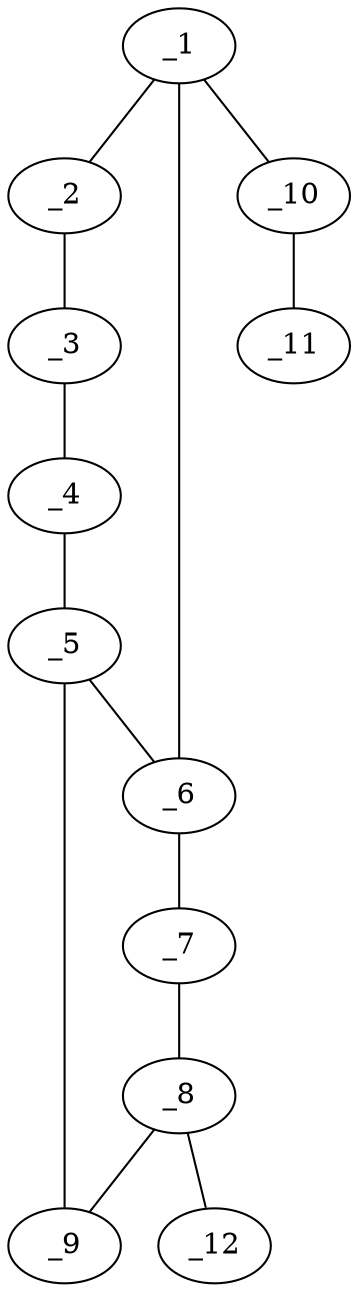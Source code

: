 graph molid615123 {
	_1	 [charge=0,
		chem=1,
		symbol="C  ",
		x="2.866",
		y="0.25"];
	_2	 [charge=0,
		chem=1,
		symbol="C  ",
		x=2,
		y="-0.25"];
	_1 -- _2	 [valence=2];
	_6	 [charge=0,
		chem=1,
		symbol="C  ",
		x="3.7321",
		y="-0.25"];
	_1 -- _6	 [valence=1];
	_10	 [charge=0,
		chem=2,
		symbol="O  ",
		x="2.866",
		y="1.25"];
	_1 -- _10	 [valence=1];
	_3	 [charge=0,
		chem=4,
		symbol="N  ",
		x=2,
		y="-1.25"];
	_2 -- _3	 [valence=1];
	_4	 [charge=0,
		chem=1,
		symbol="C  ",
		x="2.866",
		y="-1.75"];
	_3 -- _4	 [valence=2];
	_5	 [charge=0,
		chem=4,
		symbol="N  ",
		x="3.7321",
		y="-1.25"];
	_4 -- _5	 [valence=1];
	_5 -- _6	 [valence=1];
	_9	 [charge=0,
		chem=4,
		symbol="N  ",
		x="4.6831",
		y="-1.559"];
	_5 -- _9	 [valence=1];
	_7	 [charge=0,
		chem=4,
		symbol="N  ",
		x="4.6831",
		y="0.059"];
	_6 -- _7	 [valence=2];
	_8	 [charge=0,
		chem=1,
		symbol="C  ",
		x="5.2709",
		y="-0.75"];
	_7 -- _8	 [valence=1];
	_8 -- _9	 [valence=2];
	_12	 [charge=0,
		chem=1,
		symbol="C  ",
		x="6.2709",
		y="-0.75"];
	_8 -- _12	 [valence=1];
	_11	 [charge=0,
		chem=1,
		symbol="C  ",
		x=2,
		y="1.75"];
	_10 -- _11	 [valence=1];
}
